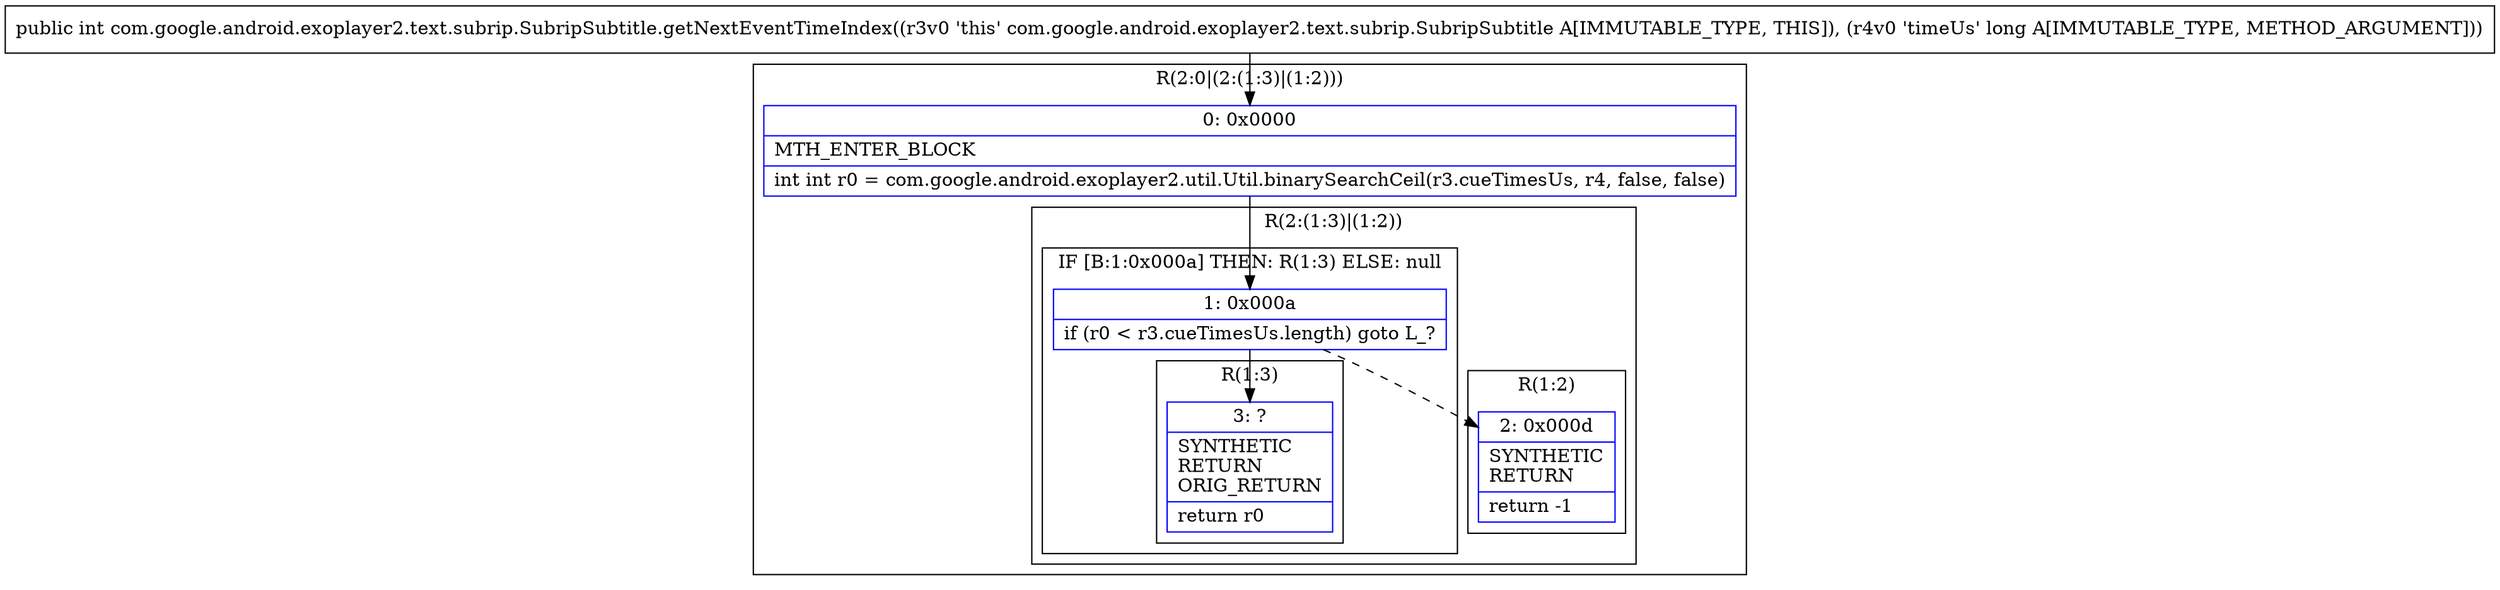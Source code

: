 digraph "CFG forcom.google.android.exoplayer2.text.subrip.SubripSubtitle.getNextEventTimeIndex(J)I" {
subgraph cluster_Region_980732430 {
label = "R(2:0|(2:(1:3)|(1:2)))";
node [shape=record,color=blue];
Node_0 [shape=record,label="{0\:\ 0x0000|MTH_ENTER_BLOCK\l|int int r0 = com.google.android.exoplayer2.util.Util.binarySearchCeil(r3.cueTimesUs, r4, false, false)\l}"];
subgraph cluster_Region_1223547752 {
label = "R(2:(1:3)|(1:2))";
node [shape=record,color=blue];
subgraph cluster_IfRegion_487146770 {
label = "IF [B:1:0x000a] THEN: R(1:3) ELSE: null";
node [shape=record,color=blue];
Node_1 [shape=record,label="{1\:\ 0x000a|if (r0 \< r3.cueTimesUs.length) goto L_?\l}"];
subgraph cluster_Region_731828746 {
label = "R(1:3)";
node [shape=record,color=blue];
Node_3 [shape=record,label="{3\:\ ?|SYNTHETIC\lRETURN\lORIG_RETURN\l|return r0\l}"];
}
}
subgraph cluster_Region_1747102164 {
label = "R(1:2)";
node [shape=record,color=blue];
Node_2 [shape=record,label="{2\:\ 0x000d|SYNTHETIC\lRETURN\l|return \-1\l}"];
}
}
}
MethodNode[shape=record,label="{public int com.google.android.exoplayer2.text.subrip.SubripSubtitle.getNextEventTimeIndex((r3v0 'this' com.google.android.exoplayer2.text.subrip.SubripSubtitle A[IMMUTABLE_TYPE, THIS]), (r4v0 'timeUs' long A[IMMUTABLE_TYPE, METHOD_ARGUMENT])) }"];
MethodNode -> Node_0;
Node_0 -> Node_1;
Node_1 -> Node_2[style=dashed];
Node_1 -> Node_3;
}

